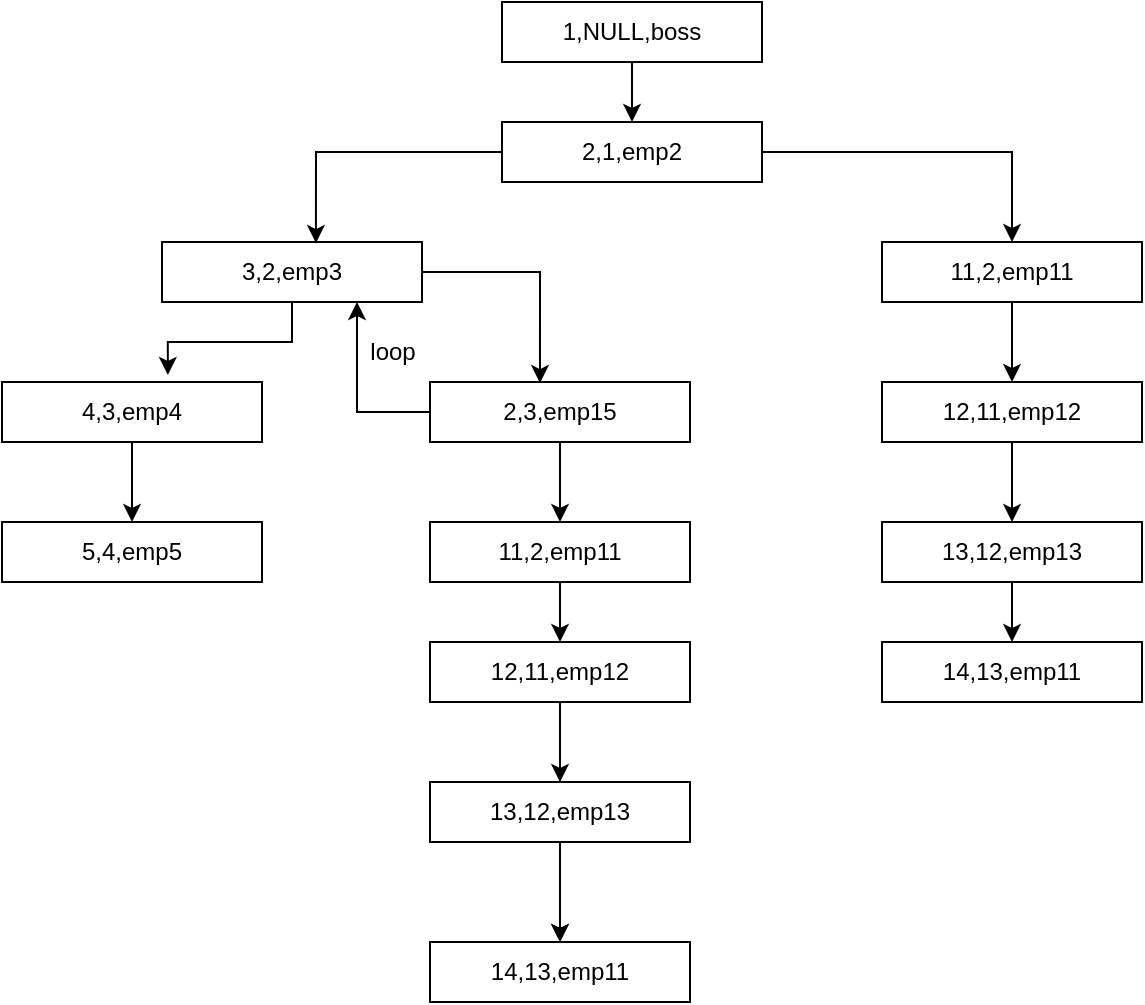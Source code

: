 <mxfile version="20.8.23" type="github">
  <diagram name="第 1 页" id="xQGLZ8-OGcHBai4tiZJq">
    <mxGraphModel dx="954" dy="591" grid="1" gridSize="10" guides="1" tooltips="1" connect="1" arrows="1" fold="1" page="1" pageScale="1" pageWidth="827" pageHeight="1169" math="0" shadow="0">
      <root>
        <mxCell id="0" />
        <mxCell id="1" parent="0" />
        <mxCell id="ZRsJyE10DOSO7oIuJe0f-12" value="" style="edgeStyle=orthogonalEdgeStyle;rounded=0;orthogonalLoop=1;jettySize=auto;html=1;" edge="1" parent="1" source="ZRsJyE10DOSO7oIuJe0f-1" target="ZRsJyE10DOSO7oIuJe0f-2">
          <mxGeometry relative="1" as="geometry" />
        </mxCell>
        <mxCell id="ZRsJyE10DOSO7oIuJe0f-1" value="1,NULL,boss" style="rounded=0;whiteSpace=wrap;html=1;" vertex="1" parent="1">
          <mxGeometry x="320" y="30" width="130" height="30" as="geometry" />
        </mxCell>
        <mxCell id="ZRsJyE10DOSO7oIuJe0f-14" style="edgeStyle=orthogonalEdgeStyle;rounded=0;orthogonalLoop=1;jettySize=auto;html=1;entryX=0.592;entryY=0.017;entryDx=0;entryDy=0;entryPerimeter=0;" edge="1" parent="1" source="ZRsJyE10DOSO7oIuJe0f-2" target="ZRsJyE10DOSO7oIuJe0f-4">
          <mxGeometry relative="1" as="geometry" />
        </mxCell>
        <mxCell id="ZRsJyE10DOSO7oIuJe0f-15" style="edgeStyle=orthogonalEdgeStyle;rounded=0;orthogonalLoop=1;jettySize=auto;html=1;entryX=0.5;entryY=0;entryDx=0;entryDy=0;" edge="1" parent="1" source="ZRsJyE10DOSO7oIuJe0f-2" target="ZRsJyE10DOSO7oIuJe0f-3">
          <mxGeometry relative="1" as="geometry" />
        </mxCell>
        <mxCell id="ZRsJyE10DOSO7oIuJe0f-2" value="2,1,emp2" style="rounded=0;whiteSpace=wrap;html=1;" vertex="1" parent="1">
          <mxGeometry x="320" y="90" width="130" height="30" as="geometry" />
        </mxCell>
        <mxCell id="ZRsJyE10DOSO7oIuJe0f-23" style="edgeStyle=orthogonalEdgeStyle;rounded=0;orthogonalLoop=1;jettySize=auto;html=1;exitX=0.5;exitY=1;exitDx=0;exitDy=0;entryX=0.5;entryY=0;entryDx=0;entryDy=0;" edge="1" parent="1" source="ZRsJyE10DOSO7oIuJe0f-3" target="ZRsJyE10DOSO7oIuJe0f-9">
          <mxGeometry relative="1" as="geometry" />
        </mxCell>
        <mxCell id="ZRsJyE10DOSO7oIuJe0f-3" value="11,2,emp11" style="rounded=0;whiteSpace=wrap;html=1;" vertex="1" parent="1">
          <mxGeometry x="510" y="150" width="130" height="30" as="geometry" />
        </mxCell>
        <mxCell id="ZRsJyE10DOSO7oIuJe0f-16" style="edgeStyle=orthogonalEdgeStyle;rounded=0;orthogonalLoop=1;jettySize=auto;html=1;entryX=0.638;entryY=-0.117;entryDx=0;entryDy=0;entryPerimeter=0;" edge="1" parent="1" source="ZRsJyE10DOSO7oIuJe0f-4" target="ZRsJyE10DOSO7oIuJe0f-6">
          <mxGeometry relative="1" as="geometry" />
        </mxCell>
        <mxCell id="ZRsJyE10DOSO7oIuJe0f-17" style="edgeStyle=orthogonalEdgeStyle;rounded=0;orthogonalLoop=1;jettySize=auto;html=1;entryX=0.423;entryY=0.017;entryDx=0;entryDy=0;entryPerimeter=0;" edge="1" parent="1" source="ZRsJyE10DOSO7oIuJe0f-4" target="ZRsJyE10DOSO7oIuJe0f-5">
          <mxGeometry relative="1" as="geometry" />
        </mxCell>
        <mxCell id="ZRsJyE10DOSO7oIuJe0f-4" value="3,2,emp3" style="rounded=0;whiteSpace=wrap;html=1;" vertex="1" parent="1">
          <mxGeometry x="150" y="150" width="130" height="30" as="geometry" />
        </mxCell>
        <mxCell id="ZRsJyE10DOSO7oIuJe0f-22" style="edgeStyle=orthogonalEdgeStyle;rounded=0;orthogonalLoop=1;jettySize=auto;html=1;entryX=0.75;entryY=1;entryDx=0;entryDy=0;" edge="1" parent="1" source="ZRsJyE10DOSO7oIuJe0f-5" target="ZRsJyE10DOSO7oIuJe0f-4">
          <mxGeometry relative="1" as="geometry" />
        </mxCell>
        <mxCell id="ZRsJyE10DOSO7oIuJe0f-31" style="edgeStyle=orthogonalEdgeStyle;rounded=0;orthogonalLoop=1;jettySize=auto;html=1;exitX=0.5;exitY=1;exitDx=0;exitDy=0;entryX=0.5;entryY=0;entryDx=0;entryDy=0;" edge="1" parent="1" source="ZRsJyE10DOSO7oIuJe0f-5" target="ZRsJyE10DOSO7oIuJe0f-20">
          <mxGeometry relative="1" as="geometry" />
        </mxCell>
        <mxCell id="ZRsJyE10DOSO7oIuJe0f-5" value="2,3,emp15" style="rounded=0;whiteSpace=wrap;html=1;" vertex="1" parent="1">
          <mxGeometry x="284" y="220" width="130" height="30" as="geometry" />
        </mxCell>
        <mxCell id="ZRsJyE10DOSO7oIuJe0f-38" style="edgeStyle=orthogonalEdgeStyle;rounded=0;orthogonalLoop=1;jettySize=auto;html=1;exitX=0.5;exitY=1;exitDx=0;exitDy=0;entryX=0.5;entryY=0;entryDx=0;entryDy=0;" edge="1" parent="1" source="ZRsJyE10DOSO7oIuJe0f-6" target="ZRsJyE10DOSO7oIuJe0f-7">
          <mxGeometry relative="1" as="geometry" />
        </mxCell>
        <mxCell id="ZRsJyE10DOSO7oIuJe0f-6" value="4,3,emp4" style="rounded=0;whiteSpace=wrap;html=1;" vertex="1" parent="1">
          <mxGeometry x="70" y="220" width="130" height="30" as="geometry" />
        </mxCell>
        <mxCell id="ZRsJyE10DOSO7oIuJe0f-7" value="5,4,emp5" style="rounded=0;whiteSpace=wrap;html=1;" vertex="1" parent="1">
          <mxGeometry x="70" y="290" width="130" height="30" as="geometry" />
        </mxCell>
        <mxCell id="ZRsJyE10DOSO7oIuJe0f-29" style="edgeStyle=orthogonalEdgeStyle;rounded=0;orthogonalLoop=1;jettySize=auto;html=1;exitX=0.5;exitY=1;exitDx=0;exitDy=0;entryX=0.5;entryY=0;entryDx=0;entryDy=0;" edge="1" parent="1" source="ZRsJyE10DOSO7oIuJe0f-9" target="ZRsJyE10DOSO7oIuJe0f-10">
          <mxGeometry relative="1" as="geometry" />
        </mxCell>
        <mxCell id="ZRsJyE10DOSO7oIuJe0f-9" value="12,11,emp12" style="rounded=0;whiteSpace=wrap;html=1;" vertex="1" parent="1">
          <mxGeometry x="510" y="220" width="130" height="30" as="geometry" />
        </mxCell>
        <mxCell id="ZRsJyE10DOSO7oIuJe0f-30" style="edgeStyle=orthogonalEdgeStyle;rounded=0;orthogonalLoop=1;jettySize=auto;html=1;exitX=0.5;exitY=1;exitDx=0;exitDy=0;entryX=0.5;entryY=0;entryDx=0;entryDy=0;" edge="1" parent="1" source="ZRsJyE10DOSO7oIuJe0f-10" target="ZRsJyE10DOSO7oIuJe0f-11">
          <mxGeometry relative="1" as="geometry" />
        </mxCell>
        <mxCell id="ZRsJyE10DOSO7oIuJe0f-10" value="13,12,emp13" style="rounded=0;whiteSpace=wrap;html=1;" vertex="1" parent="1">
          <mxGeometry x="510" y="290" width="130" height="30" as="geometry" />
        </mxCell>
        <mxCell id="ZRsJyE10DOSO7oIuJe0f-11" value="14,13,emp11" style="rounded=0;whiteSpace=wrap;html=1;" vertex="1" parent="1">
          <mxGeometry x="510" y="350" width="130" height="30" as="geometry" />
        </mxCell>
        <mxCell id="ZRsJyE10DOSO7oIuJe0f-19" style="edgeStyle=orthogonalEdgeStyle;rounded=0;orthogonalLoop=1;jettySize=auto;html=1;exitX=0.5;exitY=1;exitDx=0;exitDy=0;" edge="1" parent="1" source="ZRsJyE10DOSO7oIuJe0f-5" target="ZRsJyE10DOSO7oIuJe0f-5">
          <mxGeometry relative="1" as="geometry" />
        </mxCell>
        <mxCell id="ZRsJyE10DOSO7oIuJe0f-32" style="edgeStyle=orthogonalEdgeStyle;rounded=0;orthogonalLoop=1;jettySize=auto;html=1;exitX=0.5;exitY=1;exitDx=0;exitDy=0;entryX=0.5;entryY=0;entryDx=0;entryDy=0;" edge="1" parent="1" source="ZRsJyE10DOSO7oIuJe0f-20" target="ZRsJyE10DOSO7oIuJe0f-26">
          <mxGeometry relative="1" as="geometry" />
        </mxCell>
        <mxCell id="ZRsJyE10DOSO7oIuJe0f-20" value="11,2,emp11" style="rounded=0;whiteSpace=wrap;html=1;" vertex="1" parent="1">
          <mxGeometry x="284" y="290" width="130" height="30" as="geometry" />
        </mxCell>
        <mxCell id="ZRsJyE10DOSO7oIuJe0f-25" value="" style="edgeStyle=orthogonalEdgeStyle;rounded=0;orthogonalLoop=1;jettySize=auto;html=1;" edge="1" parent="1" source="ZRsJyE10DOSO7oIuJe0f-26" target="ZRsJyE10DOSO7oIuJe0f-28">
          <mxGeometry relative="1" as="geometry" />
        </mxCell>
        <mxCell id="ZRsJyE10DOSO7oIuJe0f-37" style="edgeStyle=orthogonalEdgeStyle;rounded=0;orthogonalLoop=1;jettySize=auto;html=1;exitX=0.5;exitY=1;exitDx=0;exitDy=0;" edge="1" parent="1" source="ZRsJyE10DOSO7oIuJe0f-26">
          <mxGeometry relative="1" as="geometry">
            <mxPoint x="349" y="420" as="targetPoint" />
          </mxGeometry>
        </mxCell>
        <mxCell id="ZRsJyE10DOSO7oIuJe0f-26" value="12,11,emp12" style="rounded=0;whiteSpace=wrap;html=1;" vertex="1" parent="1">
          <mxGeometry x="284" y="350" width="130" height="30" as="geometry" />
        </mxCell>
        <mxCell id="ZRsJyE10DOSO7oIuJe0f-35" value="" style="edgeStyle=orthogonalEdgeStyle;rounded=0;orthogonalLoop=1;jettySize=auto;html=1;" edge="1" parent="1" source="ZRsJyE10DOSO7oIuJe0f-27" target="ZRsJyE10DOSO7oIuJe0f-28">
          <mxGeometry relative="1" as="geometry" />
        </mxCell>
        <mxCell id="ZRsJyE10DOSO7oIuJe0f-27" value="13,12,emp13" style="rounded=0;whiteSpace=wrap;html=1;" vertex="1" parent="1">
          <mxGeometry x="284" y="420" width="130" height="30" as="geometry" />
        </mxCell>
        <mxCell id="ZRsJyE10DOSO7oIuJe0f-28" value="14,13,emp11" style="rounded=0;whiteSpace=wrap;html=1;" vertex="1" parent="1">
          <mxGeometry x="284" y="500" width="130" height="30" as="geometry" />
        </mxCell>
        <mxCell id="ZRsJyE10DOSO7oIuJe0f-39" value="loop" style="text;html=1;align=center;verticalAlign=middle;resizable=0;points=[];autosize=1;strokeColor=none;fillColor=none;" vertex="1" parent="1">
          <mxGeometry x="240" y="190" width="50" height="30" as="geometry" />
        </mxCell>
      </root>
    </mxGraphModel>
  </diagram>
</mxfile>

